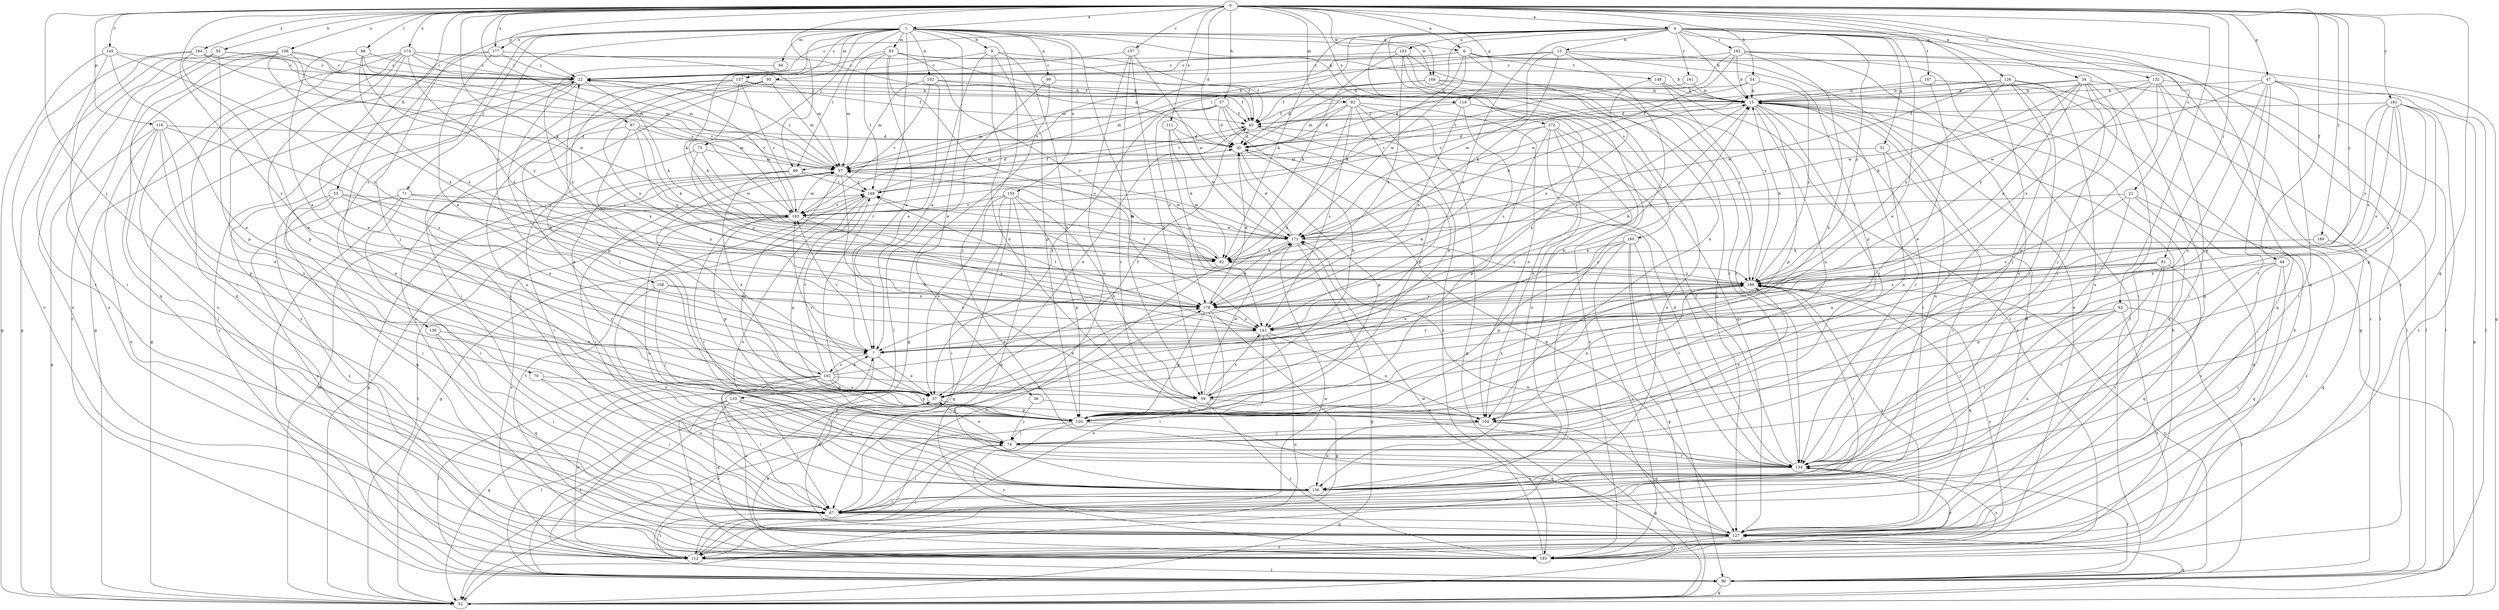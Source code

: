 strict digraph  {
0;
1;
4;
6;
7;
9;
13;
15;
21;
22;
30;
34;
36;
37;
44;
45;
47;
51;
52;
53;
54;
55;
57;
59;
61;
62;
67;
70;
71;
73;
74;
82;
87;
88;
89;
90;
92;
93;
94;
95;
97;
99;
102;
103;
104;
108;
111;
112;
116;
119;
120;
126;
127;
132;
133;
134;
137;
138;
141;
145;
147;
148;
149;
155;
156;
157;
158;
160;
161;
162;
163;
168;
171;
172;
174;
177;
178;
181;
184;
186;
189;
192;
193;
0 -> 1  [label=a];
0 -> 4  [label=a];
0 -> 6  [label=a];
0 -> 21  [label=c];
0 -> 22  [label=c];
0 -> 30  [label=d];
0 -> 34  [label=e];
0 -> 44  [label=f];
0 -> 47  [label=g];
0 -> 53  [label=h];
0 -> 54  [label=h];
0 -> 55  [label=h];
0 -> 57  [label=h];
0 -> 61  [label=i];
0 -> 62  [label=i];
0 -> 70  [label=j];
0 -> 82  [label=k];
0 -> 87  [label=l];
0 -> 88  [label=l];
0 -> 89  [label=l];
0 -> 92  [label=m];
0 -> 108  [label=o];
0 -> 111  [label=o];
0 -> 116  [label=p];
0 -> 119  [label=p];
0 -> 126  [label=q];
0 -> 127  [label=q];
0 -> 132  [label=r];
0 -> 145  [label=t];
0 -> 157  [label=v];
0 -> 168  [label=w];
0 -> 172  [label=x];
0 -> 174  [label=x];
0 -> 177  [label=x];
0 -> 181  [label=y];
0 -> 184  [label=y];
0 -> 186  [label=y];
0 -> 189  [label=z];
0 -> 192  [label=z];
1 -> 6  [label=a];
1 -> 9  [label=b];
1 -> 36  [label=e];
1 -> 59  [label=h];
1 -> 71  [label=j];
1 -> 73  [label=j];
1 -> 74  [label=j];
1 -> 82  [label=k];
1 -> 89  [label=l];
1 -> 93  [label=m];
1 -> 94  [label=m];
1 -> 95  [label=m];
1 -> 99  [label=n];
1 -> 102  [label=n];
1 -> 119  [label=p];
1 -> 133  [label=r];
1 -> 134  [label=r];
1 -> 137  [label=s];
1 -> 138  [label=s];
1 -> 155  [label=u];
1 -> 158  [label=v];
1 -> 168  [label=w];
1 -> 177  [label=x];
4 -> 13  [label=b];
4 -> 15  [label=b];
4 -> 22  [label=c];
4 -> 30  [label=d];
4 -> 37  [label=e];
4 -> 51  [label=g];
4 -> 52  [label=g];
4 -> 82  [label=k];
4 -> 89  [label=l];
4 -> 103  [label=n];
4 -> 127  [label=q];
4 -> 134  [label=r];
4 -> 141  [label=s];
4 -> 147  [label=t];
4 -> 156  [label=u];
4 -> 160  [label=v];
4 -> 161  [label=v];
4 -> 162  [label=v];
4 -> 186  [label=y];
6 -> 22  [label=c];
6 -> 52  [label=g];
6 -> 82  [label=k];
6 -> 90  [label=l];
6 -> 104  [label=n];
6 -> 148  [label=t];
6 -> 163  [label=v];
6 -> 171  [label=w];
7 -> 37  [label=e];
7 -> 127  [label=q];
7 -> 163  [label=v];
7 -> 192  [label=z];
9 -> 7  [label=a];
9 -> 22  [label=c];
9 -> 45  [label=f];
9 -> 59  [label=h];
9 -> 104  [label=n];
9 -> 120  [label=p];
13 -> 7  [label=a];
13 -> 22  [label=c];
13 -> 82  [label=k];
13 -> 97  [label=m];
13 -> 112  [label=o];
13 -> 120  [label=p];
13 -> 171  [label=w];
15 -> 45  [label=f];
15 -> 67  [label=i];
15 -> 74  [label=j];
15 -> 104  [label=n];
15 -> 120  [label=p];
15 -> 127  [label=q];
15 -> 134  [label=r];
15 -> 156  [label=u];
15 -> 178  [label=x];
21 -> 127  [label=q];
21 -> 134  [label=r];
21 -> 141  [label=s];
21 -> 163  [label=v];
21 -> 193  [label=z];
22 -> 15  [label=b];
22 -> 52  [label=g];
22 -> 74  [label=j];
22 -> 82  [label=k];
22 -> 193  [label=z];
30 -> 97  [label=m];
30 -> 120  [label=p];
30 -> 127  [label=q];
34 -> 15  [label=b];
34 -> 30  [label=d];
34 -> 67  [label=i];
34 -> 74  [label=j];
34 -> 82  [label=k];
34 -> 90  [label=l];
34 -> 120  [label=p];
34 -> 178  [label=x];
34 -> 186  [label=y];
36 -> 74  [label=j];
36 -> 104  [label=n];
37 -> 45  [label=f];
37 -> 90  [label=l];
37 -> 112  [label=o];
37 -> 120  [label=p];
37 -> 163  [label=v];
37 -> 178  [label=x];
44 -> 67  [label=i];
44 -> 120  [label=p];
44 -> 127  [label=q];
44 -> 156  [label=u];
44 -> 186  [label=y];
45 -> 30  [label=d];
45 -> 37  [label=e];
45 -> 134  [label=r];
47 -> 15  [label=b];
47 -> 52  [label=g];
47 -> 67  [label=i];
47 -> 90  [label=l];
47 -> 104  [label=n];
47 -> 120  [label=p];
47 -> 134  [label=r];
47 -> 171  [label=w];
51 -> 67  [label=i];
51 -> 97  [label=m];
51 -> 104  [label=n];
52 -> 97  [label=m];
52 -> 127  [label=q];
52 -> 149  [label=t];
53 -> 7  [label=a];
53 -> 67  [label=i];
53 -> 82  [label=k];
53 -> 127  [label=q];
53 -> 163  [label=v];
53 -> 193  [label=z];
54 -> 15  [label=b];
54 -> 30  [label=d];
54 -> 163  [label=v];
54 -> 186  [label=y];
55 -> 22  [label=c];
55 -> 52  [label=g];
55 -> 112  [label=o];
55 -> 120  [label=p];
55 -> 163  [label=v];
55 -> 193  [label=z];
57 -> 30  [label=d];
57 -> 37  [label=e];
57 -> 45  [label=f];
57 -> 59  [label=h];
57 -> 97  [label=m];
57 -> 120  [label=p];
57 -> 178  [label=x];
59 -> 15  [label=b];
59 -> 104  [label=n];
59 -> 141  [label=s];
59 -> 171  [label=w];
59 -> 193  [label=z];
61 -> 7  [label=a];
61 -> 67  [label=i];
61 -> 127  [label=q];
61 -> 134  [label=r];
61 -> 178  [label=x];
61 -> 186  [label=y];
62 -> 74  [label=j];
62 -> 90  [label=l];
62 -> 134  [label=r];
62 -> 141  [label=s];
62 -> 156  [label=u];
62 -> 193  [label=z];
67 -> 127  [label=q];
67 -> 178  [label=x];
70 -> 59  [label=h];
70 -> 67  [label=i];
70 -> 156  [label=u];
71 -> 67  [label=i];
71 -> 90  [label=l];
71 -> 112  [label=o];
71 -> 163  [label=v];
71 -> 186  [label=y];
73 -> 67  [label=i];
73 -> 97  [label=m];
73 -> 171  [label=w];
73 -> 178  [label=x];
74 -> 37  [label=e];
74 -> 67  [label=i];
74 -> 134  [label=r];
74 -> 186  [label=y];
82 -> 97  [label=m];
82 -> 112  [label=o];
82 -> 186  [label=y];
87 -> 30  [label=d];
87 -> 37  [label=e];
87 -> 82  [label=k];
87 -> 97  [label=m];
87 -> 178  [label=x];
87 -> 186  [label=y];
88 -> 7  [label=a];
88 -> 22  [label=c];
88 -> 97  [label=m];
88 -> 178  [label=x];
88 -> 186  [label=y];
89 -> 37  [label=e];
89 -> 90  [label=l];
89 -> 134  [label=r];
89 -> 149  [label=t];
89 -> 171  [label=w];
90 -> 22  [label=c];
90 -> 52  [label=g];
90 -> 134  [label=r];
90 -> 186  [label=y];
92 -> 7  [label=a];
92 -> 30  [label=d];
92 -> 37  [label=e];
92 -> 45  [label=f];
92 -> 52  [label=g];
92 -> 104  [label=n];
92 -> 141  [label=s];
92 -> 149  [label=t];
92 -> 193  [label=z];
93 -> 7  [label=a];
93 -> 15  [label=b];
93 -> 22  [label=c];
93 -> 45  [label=f];
93 -> 97  [label=m];
93 -> 141  [label=s];
93 -> 149  [label=t];
93 -> 186  [label=y];
94 -> 178  [label=x];
95 -> 15  [label=b];
95 -> 67  [label=i];
95 -> 97  [label=m];
95 -> 156  [label=u];
95 -> 193  [label=z];
97 -> 22  [label=c];
97 -> 30  [label=d];
97 -> 52  [label=g];
97 -> 59  [label=h];
97 -> 67  [label=i];
97 -> 104  [label=n];
97 -> 120  [label=p];
97 -> 149  [label=t];
99 -> 15  [label=b];
99 -> 52  [label=g];
99 -> 90  [label=l];
102 -> 7  [label=a];
102 -> 15  [label=b];
102 -> 45  [label=f];
102 -> 97  [label=m];
102 -> 163  [label=v];
103 -> 22  [label=c];
103 -> 82  [label=k];
103 -> 112  [label=o];
103 -> 127  [label=q];
103 -> 178  [label=x];
103 -> 186  [label=y];
104 -> 52  [label=g];
104 -> 74  [label=j];
104 -> 127  [label=q];
104 -> 156  [label=u];
108 -> 22  [label=c];
108 -> 67  [label=i];
108 -> 90  [label=l];
108 -> 97  [label=m];
108 -> 127  [label=q];
108 -> 171  [label=w];
108 -> 178  [label=x];
111 -> 30  [label=d];
111 -> 82  [label=k];
111 -> 141  [label=s];
111 -> 171  [label=w];
112 -> 15  [label=b];
112 -> 67  [label=i];
112 -> 74  [label=j];
112 -> 90  [label=l];
112 -> 134  [label=r];
112 -> 163  [label=v];
112 -> 171  [label=w];
112 -> 186  [label=y];
116 -> 30  [label=d];
116 -> 37  [label=e];
116 -> 52  [label=g];
116 -> 67  [label=i];
116 -> 112  [label=o];
116 -> 120  [label=p];
116 -> 141  [label=s];
119 -> 7  [label=a];
119 -> 45  [label=f];
119 -> 127  [label=q];
119 -> 141  [label=s];
119 -> 178  [label=x];
120 -> 74  [label=j];
120 -> 127  [label=q];
120 -> 186  [label=y];
120 -> 193  [label=z];
126 -> 15  [label=b];
126 -> 74  [label=j];
126 -> 90  [label=l];
126 -> 134  [label=r];
126 -> 156  [label=u];
126 -> 163  [label=v];
126 -> 171  [label=w];
126 -> 186  [label=y];
127 -> 15  [label=b];
127 -> 112  [label=o];
127 -> 171  [label=w];
127 -> 186  [label=y];
127 -> 193  [label=z];
132 -> 15  [label=b];
132 -> 67  [label=i];
132 -> 90  [label=l];
132 -> 134  [label=r];
132 -> 171  [label=w];
132 -> 178  [label=x];
132 -> 193  [label=z];
133 -> 67  [label=i];
133 -> 74  [label=j];
133 -> 90  [label=l];
133 -> 120  [label=p];
133 -> 127  [label=q];
133 -> 134  [label=r];
133 -> 193  [label=z];
134 -> 30  [label=d];
134 -> 45  [label=f];
134 -> 156  [label=u];
134 -> 193  [label=z];
137 -> 15  [label=b];
137 -> 45  [label=f];
137 -> 67  [label=i];
137 -> 82  [label=k];
137 -> 120  [label=p];
137 -> 163  [label=v];
137 -> 178  [label=x];
138 -> 7  [label=a];
138 -> 67  [label=i];
138 -> 127  [label=q];
141 -> 7  [label=a];
141 -> 15  [label=b];
141 -> 67  [label=i];
141 -> 104  [label=n];
141 -> 112  [label=o];
141 -> 149  [label=t];
145 -> 22  [label=c];
145 -> 37  [label=e];
145 -> 52  [label=g];
145 -> 67  [label=i];
145 -> 178  [label=x];
147 -> 15  [label=b];
147 -> 37  [label=e];
147 -> 127  [label=q];
148 -> 15  [label=b];
148 -> 134  [label=r];
148 -> 178  [label=x];
148 -> 193  [label=z];
149 -> 45  [label=f];
149 -> 52  [label=g];
149 -> 120  [label=p];
149 -> 156  [label=u];
149 -> 163  [label=v];
155 -> 37  [label=e];
155 -> 52  [label=g];
155 -> 59  [label=h];
155 -> 67  [label=i];
155 -> 120  [label=p];
155 -> 127  [label=q];
155 -> 163  [label=v];
156 -> 67  [label=i];
157 -> 22  [label=c];
157 -> 59  [label=h];
157 -> 134  [label=r];
157 -> 156  [label=u];
157 -> 171  [label=w];
158 -> 74  [label=j];
158 -> 141  [label=s];
158 -> 156  [label=u];
158 -> 178  [label=x];
160 -> 37  [label=e];
160 -> 52  [label=g];
160 -> 82  [label=k];
160 -> 90  [label=l];
160 -> 120  [label=p];
160 -> 134  [label=r];
160 -> 193  [label=z];
161 -> 15  [label=b];
161 -> 97  [label=m];
162 -> 15  [label=b];
162 -> 22  [label=c];
162 -> 59  [label=h];
162 -> 90  [label=l];
162 -> 127  [label=q];
162 -> 149  [label=t];
162 -> 156  [label=u];
162 -> 171  [label=w];
163 -> 22  [label=c];
163 -> 97  [label=m];
163 -> 120  [label=p];
163 -> 134  [label=r];
163 -> 141  [label=s];
163 -> 156  [label=u];
163 -> 171  [label=w];
168 -> 15  [label=b];
168 -> 30  [label=d];
168 -> 45  [label=f];
168 -> 97  [label=m];
168 -> 134  [label=r];
168 -> 186  [label=y];
171 -> 15  [label=b];
171 -> 30  [label=d];
171 -> 52  [label=g];
171 -> 82  [label=k];
171 -> 97  [label=m];
171 -> 178  [label=x];
171 -> 186  [label=y];
172 -> 7  [label=a];
172 -> 30  [label=d];
172 -> 67  [label=i];
172 -> 104  [label=n];
172 -> 120  [label=p];
172 -> 156  [label=u];
172 -> 193  [label=z];
174 -> 22  [label=c];
174 -> 30  [label=d];
174 -> 37  [label=e];
174 -> 45  [label=f];
174 -> 97  [label=m];
174 -> 112  [label=o];
174 -> 120  [label=p];
174 -> 127  [label=q];
174 -> 156  [label=u];
174 -> 178  [label=x];
177 -> 7  [label=a];
177 -> 22  [label=c];
177 -> 52  [label=g];
177 -> 97  [label=m];
177 -> 156  [label=u];
178 -> 30  [label=d];
178 -> 52  [label=g];
178 -> 112  [label=o];
178 -> 120  [label=p];
178 -> 141  [label=s];
181 -> 7  [label=a];
181 -> 45  [label=f];
181 -> 59  [label=h];
181 -> 120  [label=p];
181 -> 134  [label=r];
181 -> 141  [label=s];
181 -> 178  [label=x];
181 -> 186  [label=y];
181 -> 193  [label=z];
184 -> 15  [label=b];
184 -> 22  [label=c];
184 -> 37  [label=e];
184 -> 67  [label=i];
184 -> 112  [label=o];
184 -> 163  [label=v];
186 -> 15  [label=b];
186 -> 67  [label=i];
186 -> 104  [label=n];
186 -> 127  [label=q];
186 -> 149  [label=t];
186 -> 178  [label=x];
189 -> 82  [label=k];
189 -> 127  [label=q];
192 -> 7  [label=a];
192 -> 22  [label=c];
192 -> 37  [label=e];
192 -> 52  [label=g];
192 -> 59  [label=h];
192 -> 67  [label=i];
192 -> 90  [label=l];
192 -> 112  [label=o];
192 -> 120  [label=p];
192 -> 149  [label=t];
192 -> 186  [label=y];
193 -> 7  [label=a];
193 -> 15  [label=b];
193 -> 37  [label=e];
193 -> 149  [label=t];
193 -> 171  [label=w];
}
